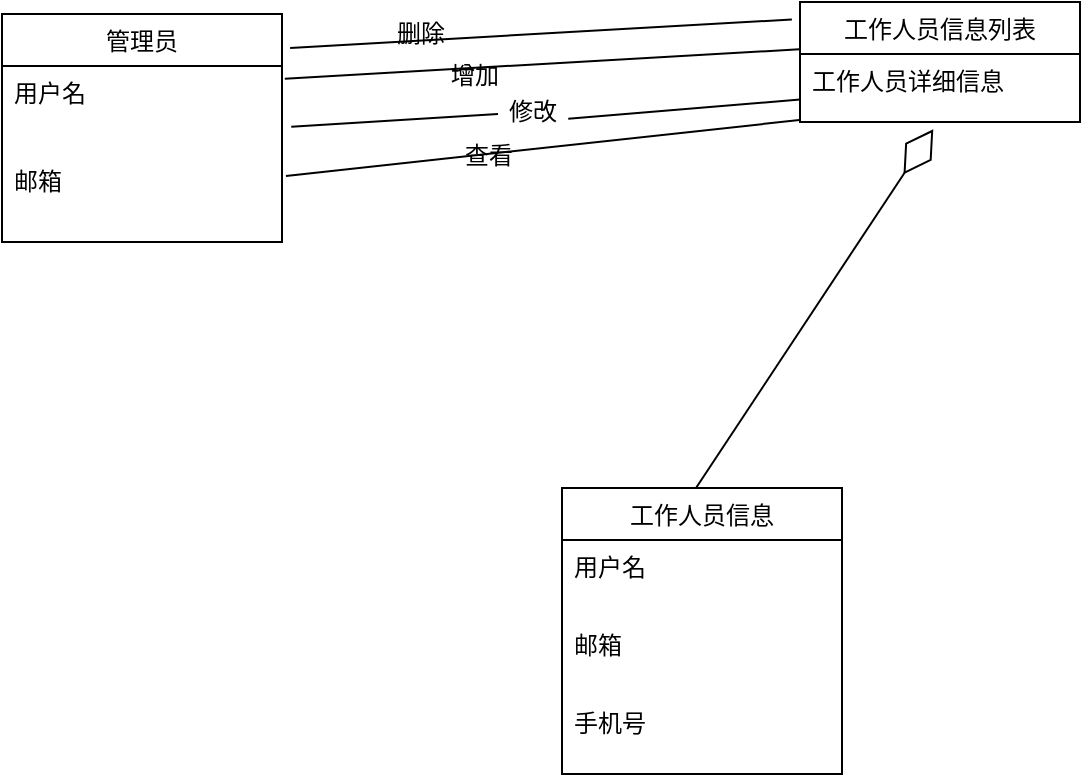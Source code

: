 <mxfile version="12.9.3" type="device"><diagram id="HMDZcqjixsvWW-80wU9_" name="第 1 页"><mxGraphModel dx="768" dy="491" grid="0" gridSize="10" guides="1" tooltips="1" connect="1" arrows="1" fold="1" page="1" pageScale="1" pageWidth="827" pageHeight="1169" math="0" shadow="0"><root><mxCell id="0"/><mxCell id="1" parent="0"/><mxCell id="guSCenXrFTZrdVZ9dZeC-3" value="" style="endArrow=none;html=1;exitX=1.029;exitY=0.149;exitDx=0;exitDy=0;entryX=-0.029;entryY=0.146;entryDx=0;entryDy=0;entryPerimeter=0;exitPerimeter=0;" parent="1" source="3GLNaaLEcSM9IzNelsmz-1" target="3GLNaaLEcSM9IzNelsmz-25" edge="1"><mxGeometry width="50" height="50" relative="1" as="geometry"><mxPoint x="370" y="280" as="sourcePoint"/><mxPoint x="420" y="230" as="targetPoint"/></mxGeometry></mxCell><mxCell id="guSCenXrFTZrdVZ9dZeC-4" value="删除" style="text;html=1;align=center;verticalAlign=middle;resizable=0;points=[];autosize=1;" parent="1" vertex="1"><mxGeometry x="312" y="164" width="34" height="18" as="geometry"/></mxCell><mxCell id="guSCenXrFTZrdVZ9dZeC-5" value="" style="endArrow=diamondThin;endFill=0;endSize=24;html=1;entryX=0.476;entryY=1.108;entryDx=0;entryDy=0;entryPerimeter=0;" parent="1" target="3GLNaaLEcSM9IzNelsmz-26" edge="1"><mxGeometry width="160" relative="1" as="geometry"><mxPoint x="467" y="400" as="sourcePoint"/><mxPoint x="470" y="270" as="targetPoint"/></mxGeometry></mxCell><mxCell id="guSCenXrFTZrdVZ9dZeC-6" value="工作人员信息" style="swimlane;fontStyle=0;childLayout=stackLayout;horizontal=1;startSize=26;fillColor=none;horizontalStack=0;resizeParent=1;resizeParentMax=0;resizeLast=0;collapsible=1;marginBottom=0;" parent="1" vertex="1"><mxGeometry x="400" y="400" width="140" height="143" as="geometry"/></mxCell><mxCell id="guSCenXrFTZrdVZ9dZeC-7" value="用户名&#10;" style="text;strokeColor=none;fillColor=none;align=left;verticalAlign=top;spacingLeft=4;spacingRight=4;overflow=hidden;rotatable=0;points=[[0,0.5],[1,0.5]];portConstraint=eastwest;" parent="guSCenXrFTZrdVZ9dZeC-6" vertex="1"><mxGeometry y="26" width="140" height="39" as="geometry"/></mxCell><mxCell id="fSWvkAUn_tvoibyzXeYH-12" value="邮箱" style="text;strokeColor=none;fillColor=none;align=left;verticalAlign=top;spacingLeft=4;spacingRight=4;overflow=hidden;rotatable=0;points=[[0,0.5],[1,0.5]];portConstraint=eastwest;" vertex="1" parent="guSCenXrFTZrdVZ9dZeC-6"><mxGeometry y="65" width="140" height="39" as="geometry"/></mxCell><mxCell id="fSWvkAUn_tvoibyzXeYH-13" value="手机号" style="text;strokeColor=none;fillColor=none;align=left;verticalAlign=top;spacingLeft=4;spacingRight=4;overflow=hidden;rotatable=0;points=[[0,0.5],[1,0.5]];portConstraint=eastwest;" vertex="1" parent="guSCenXrFTZrdVZ9dZeC-6"><mxGeometry y="104" width="140" height="39" as="geometry"/></mxCell><mxCell id="3GLNaaLEcSM9IzNelsmz-1" value="管理员" style="swimlane;fontStyle=0;childLayout=stackLayout;horizontal=1;startSize=26;fillColor=none;horizontalStack=0;resizeParent=1;resizeParentMax=0;resizeLast=0;collapsible=1;marginBottom=0;" parent="1" vertex="1"><mxGeometry x="120" y="163" width="140" height="114" as="geometry"/></mxCell><mxCell id="3GLNaaLEcSM9IzNelsmz-3" value="用户名" style="text;strokeColor=none;fillColor=none;align=left;verticalAlign=top;spacingLeft=4;spacingRight=4;overflow=hidden;rotatable=0;points=[[0,0.5],[1,0.5]];portConstraint=eastwest;" parent="3GLNaaLEcSM9IzNelsmz-1" vertex="1"><mxGeometry y="26" width="140" height="44" as="geometry"/></mxCell><mxCell id="fSWvkAUn_tvoibyzXeYH-1" value="邮箱" style="text;strokeColor=none;fillColor=none;align=left;verticalAlign=top;spacingLeft=4;spacingRight=4;overflow=hidden;rotatable=0;points=[[0,0.5],[1,0.5]];portConstraint=eastwest;" vertex="1" parent="3GLNaaLEcSM9IzNelsmz-1"><mxGeometry y="70" width="140" height="44" as="geometry"/></mxCell><mxCell id="3GLNaaLEcSM9IzNelsmz-25" value="工作人员信息列表" style="swimlane;fontStyle=0;childLayout=stackLayout;horizontal=1;startSize=26;fillColor=none;horizontalStack=0;resizeParent=1;resizeParentMax=0;resizeLast=0;collapsible=1;marginBottom=0;" parent="1" vertex="1"><mxGeometry x="519" y="157" width="140" height="60" as="geometry"/></mxCell><mxCell id="3GLNaaLEcSM9IzNelsmz-26" value="工作人员详细信息&#10;" style="text;strokeColor=none;fillColor=none;align=left;verticalAlign=top;spacingLeft=4;spacingRight=4;overflow=hidden;rotatable=0;points=[[0,0.5],[1,0.5]];portConstraint=eastwest;" parent="3GLNaaLEcSM9IzNelsmz-25" vertex="1"><mxGeometry y="26" width="140" height="34" as="geometry"/></mxCell><mxCell id="fSWvkAUn_tvoibyzXeYH-3" value="" style="endArrow=none;html=1;entryX=-0.002;entryY=-0.069;entryDx=0;entryDy=0;entryPerimeter=0;exitX=1.01;exitY=0.144;exitDx=0;exitDy=0;exitPerimeter=0;" edge="1" parent="1" source="3GLNaaLEcSM9IzNelsmz-3" target="3GLNaaLEcSM9IzNelsmz-26"><mxGeometry width="50" height="50" relative="1" as="geometry"><mxPoint x="368" y="280" as="sourcePoint"/><mxPoint x="418" y="230" as="targetPoint"/></mxGeometry></mxCell><mxCell id="fSWvkAUn_tvoibyzXeYH-4" value="增加" style="text;html=1;align=center;verticalAlign=middle;resizable=0;points=[];autosize=1;" vertex="1" parent="1"><mxGeometry x="339" y="185" width="34" height="18" as="geometry"/></mxCell><mxCell id="fSWvkAUn_tvoibyzXeYH-5" value="" style="endArrow=none;html=1;exitX=1.033;exitY=0.689;exitDx=0;exitDy=0;exitPerimeter=0;" edge="1" parent="1" source="fSWvkAUn_tvoibyzXeYH-6" target="3GLNaaLEcSM9IzNelsmz-26"><mxGeometry width="50" height="50" relative="1" as="geometry"><mxPoint x="352" y="316" as="sourcePoint"/><mxPoint x="402" y="266" as="targetPoint"/></mxGeometry></mxCell><mxCell id="fSWvkAUn_tvoibyzXeYH-7" value="" style="endArrow=none;html=1;exitX=1.014;exitY=0.25;exitDx=0;exitDy=0;exitPerimeter=0;entryX=-0.002;entryY=0.971;entryDx=0;entryDy=0;entryPerimeter=0;" edge="1" parent="1" source="fSWvkAUn_tvoibyzXeYH-1" target="3GLNaaLEcSM9IzNelsmz-26"><mxGeometry width="50" height="50" relative="1" as="geometry"><mxPoint x="368" y="280" as="sourcePoint"/><mxPoint x="418" y="230" as="targetPoint"/></mxGeometry></mxCell><mxCell id="fSWvkAUn_tvoibyzXeYH-6" value="修改" style="text;html=1;align=center;verticalAlign=middle;resizable=0;points=[];autosize=1;" vertex="1" parent="1"><mxGeometry x="368" y="203" width="34" height="18" as="geometry"/></mxCell><mxCell id="fSWvkAUn_tvoibyzXeYH-10" value="" style="endArrow=none;html=1;exitX=1.033;exitY=0.689;exitDx=0;exitDy=0;exitPerimeter=0;" edge="1" parent="1" source="3GLNaaLEcSM9IzNelsmz-3" target="fSWvkAUn_tvoibyzXeYH-6"><mxGeometry width="50" height="50" relative="1" as="geometry"><mxPoint x="264.62" y="219.316" as="sourcePoint"/><mxPoint x="519" y="204.168" as="targetPoint"/></mxGeometry></mxCell><mxCell id="fSWvkAUn_tvoibyzXeYH-11" value="查看" style="text;html=1;align=center;verticalAlign=middle;resizable=0;points=[];autosize=1;" vertex="1" parent="1"><mxGeometry x="346" y="225" width="34" height="18" as="geometry"/></mxCell></root></mxGraphModel></diagram></mxfile>